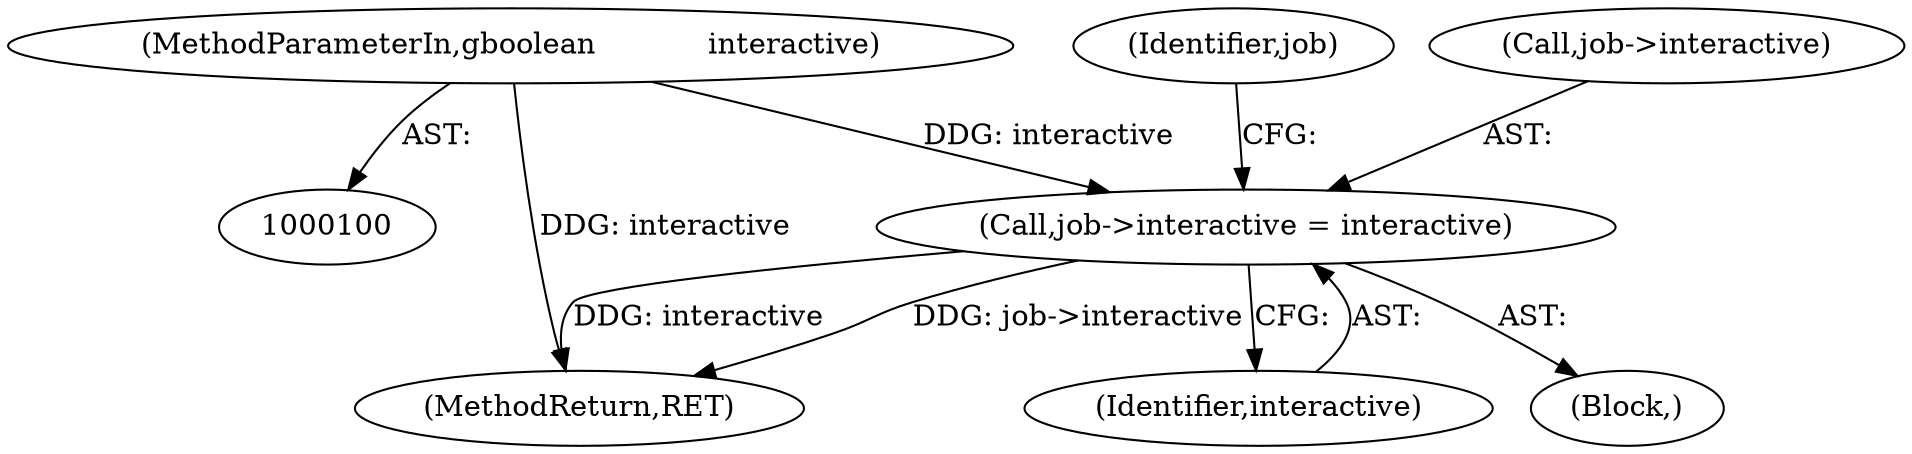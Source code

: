 digraph "0_nautilus_1630f53481f445ada0a455e9979236d31a8d3bb0_4@pointer" {
"1000120" [label="(Call,job->interactive = interactive)"];
"1000103" [label="(MethodParameterIn,gboolean            interactive)"];
"1000127" [label="(Identifier,job)"];
"1000120" [label="(Call,job->interactive = interactive)"];
"1000151" [label="(MethodReturn,RET)"];
"1000124" [label="(Identifier,interactive)"];
"1000121" [label="(Call,job->interactive)"];
"1000103" [label="(MethodParameterIn,gboolean            interactive)"];
"1000106" [label="(Block,)"];
"1000120" -> "1000106"  [label="AST: "];
"1000120" -> "1000124"  [label="CFG: "];
"1000121" -> "1000120"  [label="AST: "];
"1000124" -> "1000120"  [label="AST: "];
"1000127" -> "1000120"  [label="CFG: "];
"1000120" -> "1000151"  [label="DDG: job->interactive"];
"1000120" -> "1000151"  [label="DDG: interactive"];
"1000103" -> "1000120"  [label="DDG: interactive"];
"1000103" -> "1000100"  [label="AST: "];
"1000103" -> "1000151"  [label="DDG: interactive"];
}

